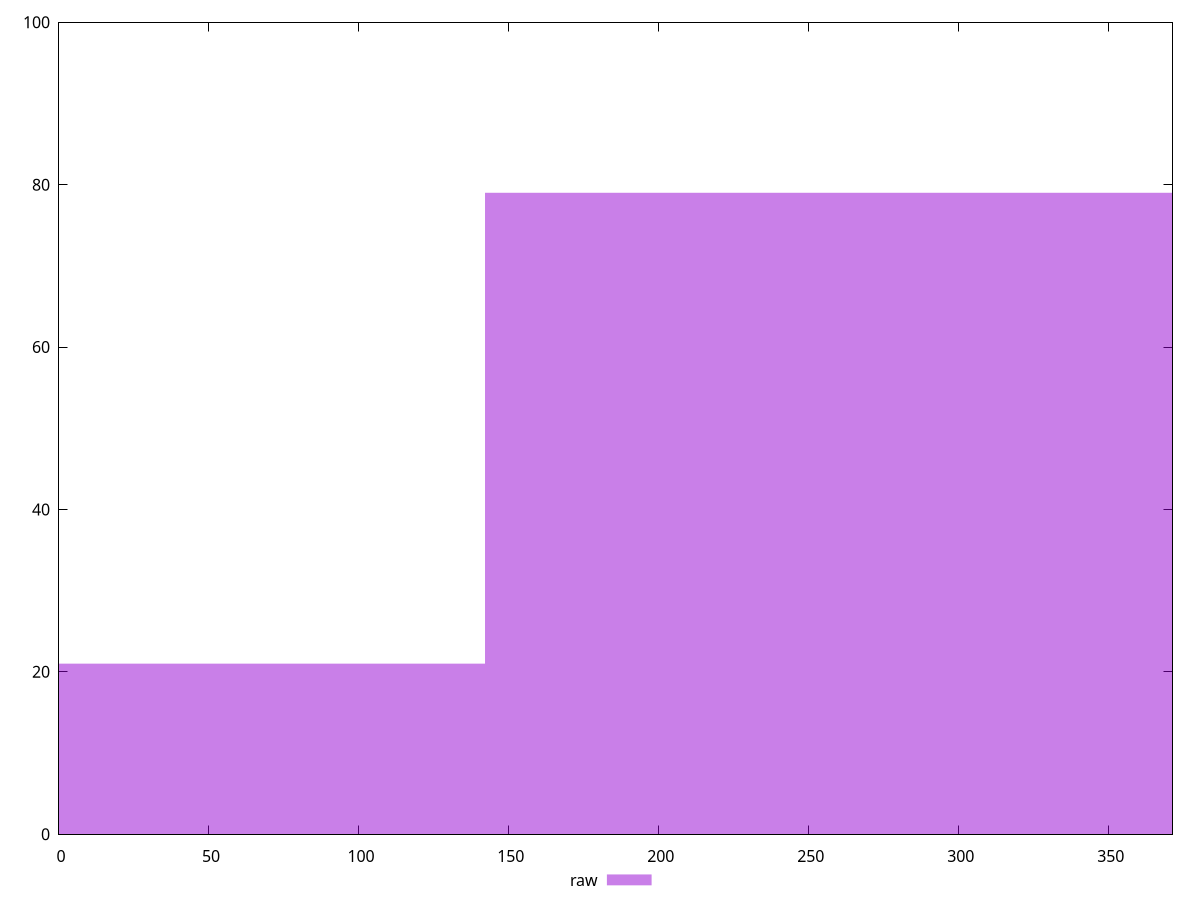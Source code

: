 reset

$raw <<EOF
284.11381047983457 79
0 21
EOF

set key outside below
set boxwidth 284.11381047983457
set xrange [0:371.298]
set yrange [0:100]
set trange [0:100]
set style fill transparent solid 0.5 noborder
set terminal svg size 640, 490 enhanced background rgb 'white'
set output "report_00019_2021-02-10T18-14-37.922Z//uses-rel-preconnect/samples/pages+cached/raw/histogram.svg"

plot $raw title "raw" with boxes

reset
